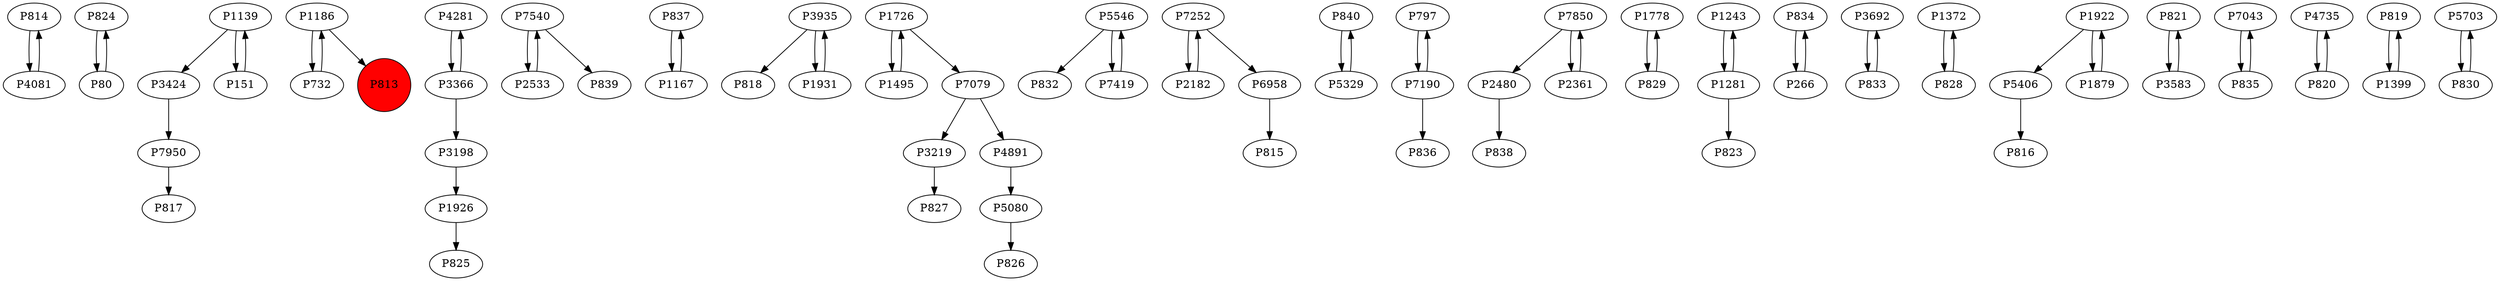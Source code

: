 digraph {
	P814 -> P4081
	P824 -> P80
	P7950 -> P817
	P1186 -> P732
	P4281 -> P3366
	P7540 -> P2533
	P837 -> P1167
	P7540 -> P839
	P3935 -> P818
	P2533 -> P7540
	P3219 -> P827
	P5546 -> P832
	P1495 -> P1726
	P1167 -> P837
	P6958 -> P815
	P840 -> P5329
	P7079 -> P4891
	P2182 -> P7252
	P1926 -> P825
	P797 -> P7190
	P4891 -> P5080
	P1931 -> P3935
	P7850 -> P2480
	P3366 -> P4281
	P1778 -> P829
	P1243 -> P1281
	P834 -> P266
	P1281 -> P823
	P829 -> P1778
	P3692 -> P833
	P1372 -> P828
	P1922 -> P5406
	P7252 -> P2182
	P821 -> P3583
	P3935 -> P1931
	P1139 -> P3424
	P266 -> P834
	P4081 -> P814
	P2480 -> P838
	P80 -> P824
	P3366 -> P3198
	P7850 -> P2361
	P5546 -> P7419
	P828 -> P1372
	P3198 -> P1926
	P1281 -> P1243
	P1879 -> P1922
	P7043 -> P835
	P1726 -> P1495
	P835 -> P7043
	P7252 -> P6958
	P7419 -> P5546
	P4735 -> P820
	P5080 -> P826
	P1922 -> P1879
	P3424 -> P7950
	P151 -> P1139
	P819 -> P1399
	P5329 -> P840
	P5703 -> P830
	P5406 -> P816
	P2361 -> P7850
	P830 -> P5703
	P7190 -> P836
	P1186 -> P813
	P833 -> P3692
	P7079 -> P3219
	P732 -> P1186
	P1726 -> P7079
	P7190 -> P797
	P1139 -> P151
	P3583 -> P821
	P1399 -> P819
	P820 -> P4735
	P813 [shape=circle]
	P813 [style=filled]
	P813 [fillcolor=red]
}